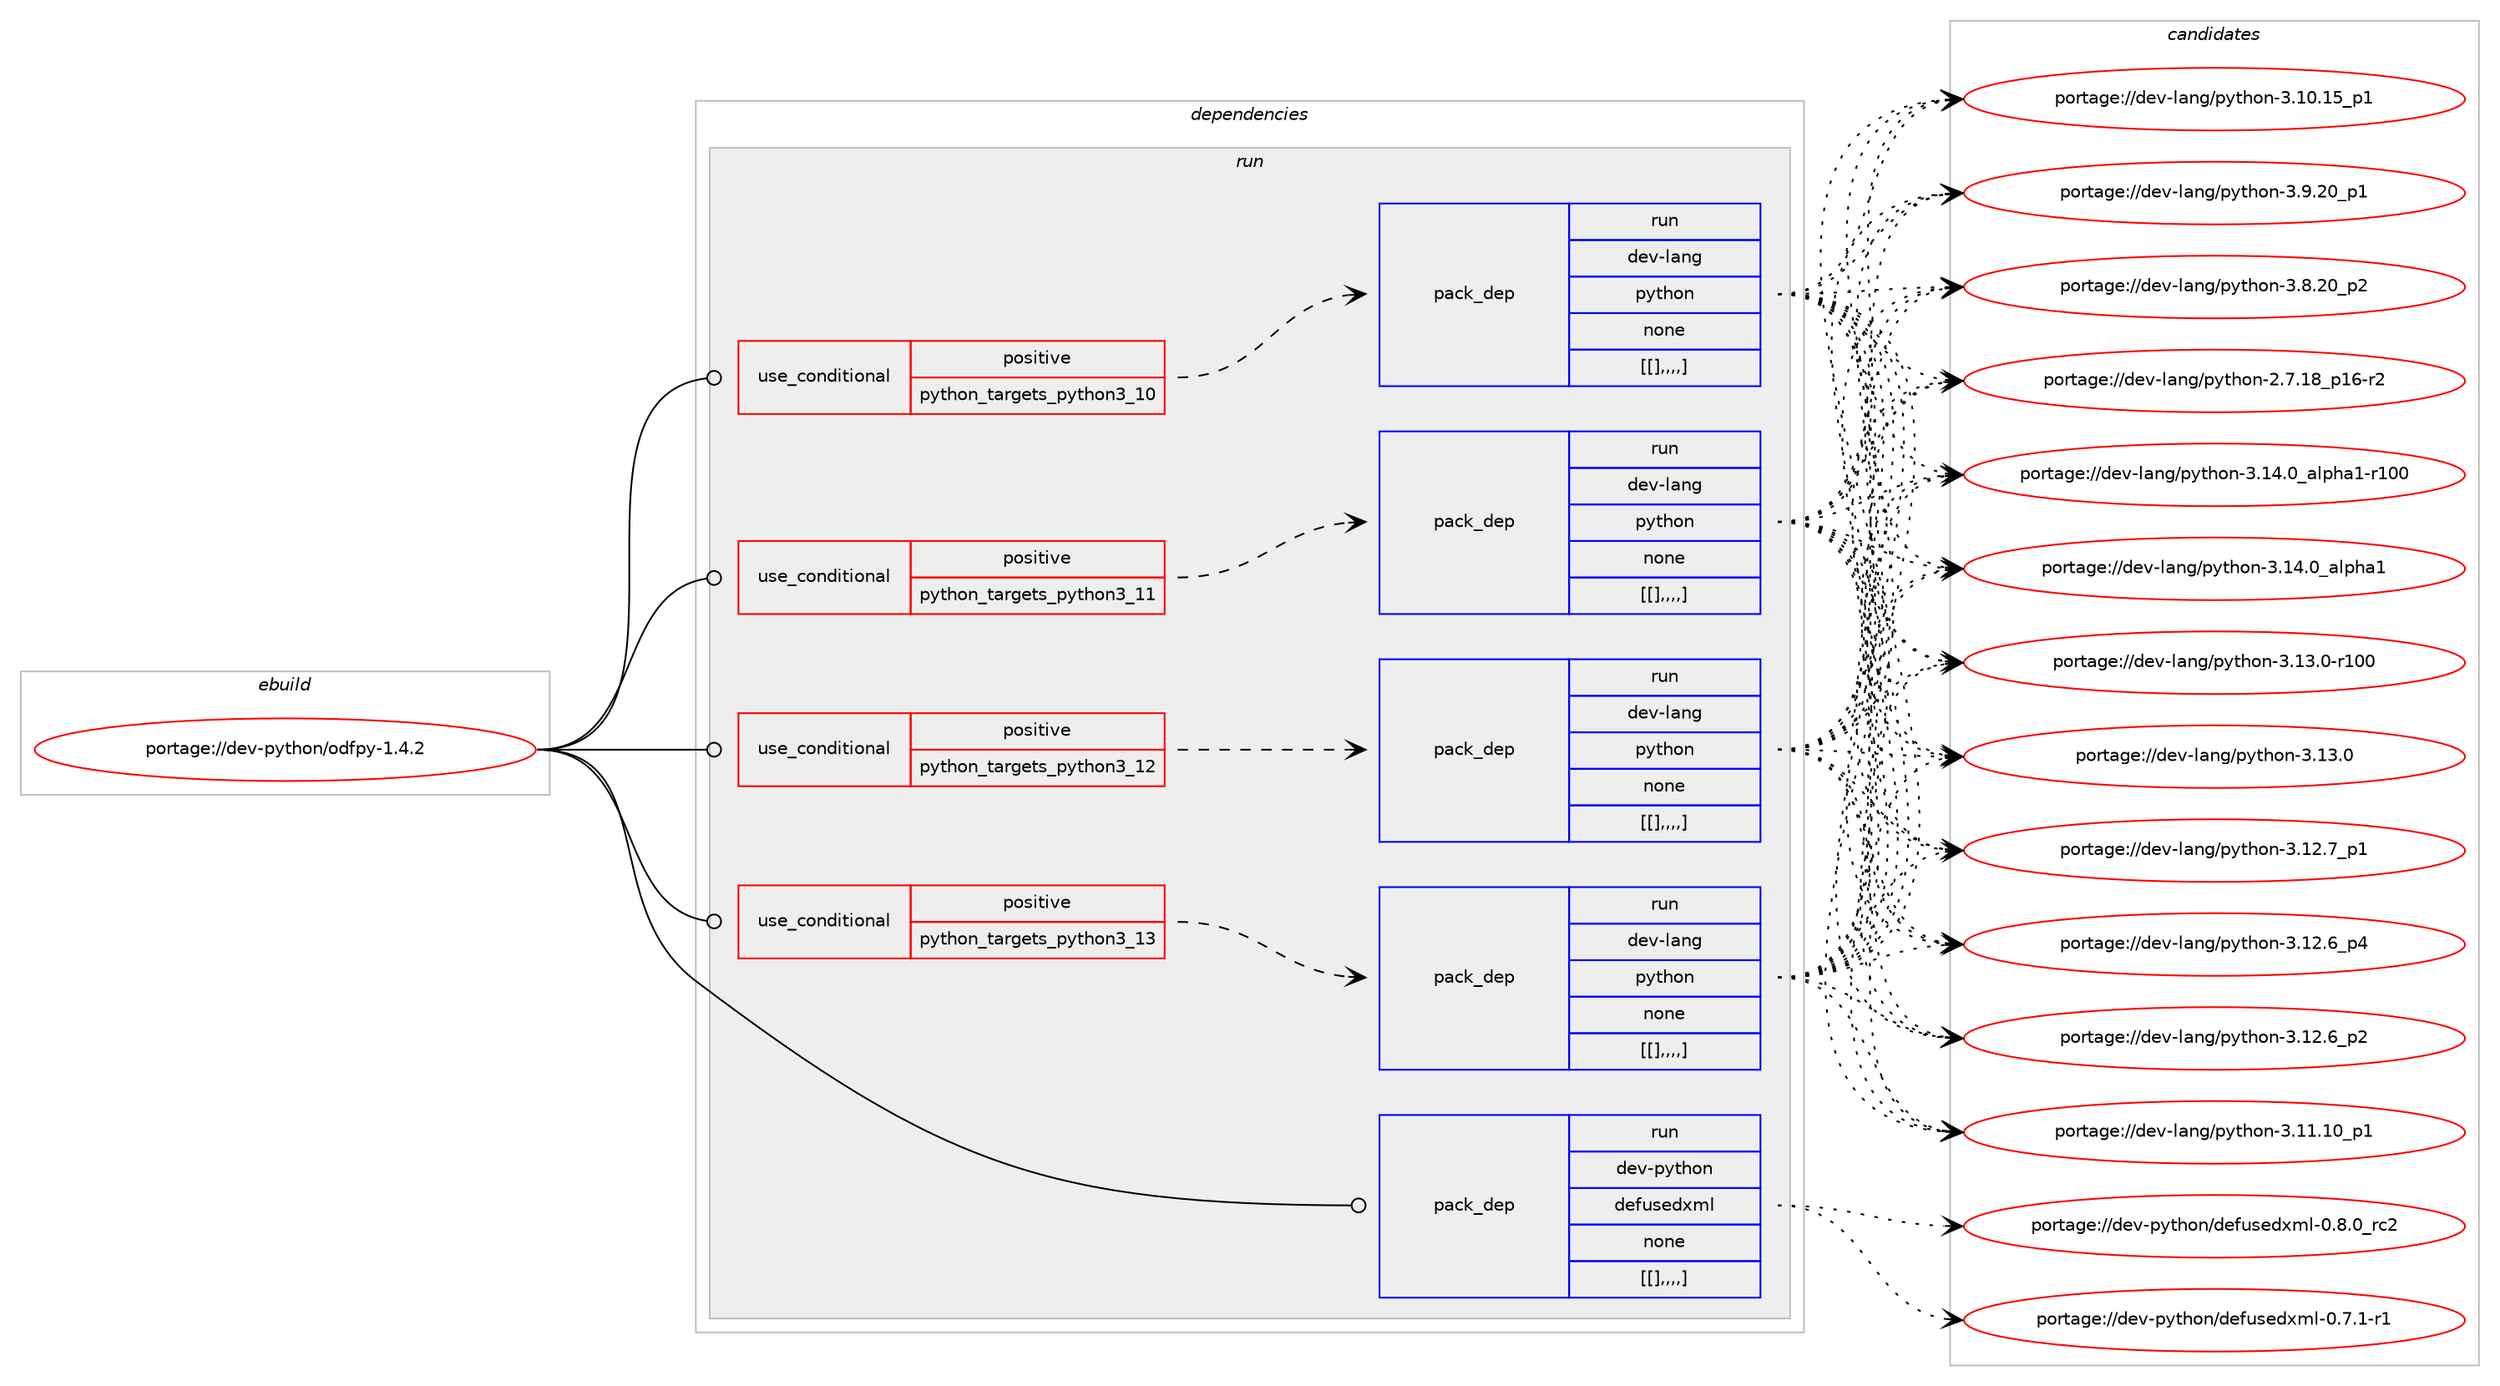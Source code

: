 digraph prolog {

# *************
# Graph options
# *************

newrank=true;
concentrate=true;
compound=true;
graph [rankdir=LR,fontname=Helvetica,fontsize=10,ranksep=1.5];#, ranksep=2.5, nodesep=0.2];
edge  [arrowhead=vee];
node  [fontname=Helvetica,fontsize=10];

# **********
# The ebuild
# **********

subgraph cluster_leftcol {
color=gray;
label=<<i>ebuild</i>>;
id [label="portage://dev-python/odfpy-1.4.2", color=red, width=4, href="../dev-python/odfpy-1.4.2.svg"];
}

# ****************
# The dependencies
# ****************

subgraph cluster_midcol {
color=gray;
label=<<i>dependencies</i>>;
subgraph cluster_compile {
fillcolor="#eeeeee";
style=filled;
label=<<i>compile</i>>;
}
subgraph cluster_compileandrun {
fillcolor="#eeeeee";
style=filled;
label=<<i>compile and run</i>>;
}
subgraph cluster_run {
fillcolor="#eeeeee";
style=filled;
label=<<i>run</i>>;
subgraph cond37775 {
dependency158794 [label=<<TABLE BORDER="0" CELLBORDER="1" CELLSPACING="0" CELLPADDING="4"><TR><TD ROWSPAN="3" CELLPADDING="10">use_conditional</TD></TR><TR><TD>positive</TD></TR><TR><TD>python_targets_python3_10</TD></TR></TABLE>>, shape=none, color=red];
subgraph pack119703 {
dependency158804 [label=<<TABLE BORDER="0" CELLBORDER="1" CELLSPACING="0" CELLPADDING="4" WIDTH="220"><TR><TD ROWSPAN="6" CELLPADDING="30">pack_dep</TD></TR><TR><TD WIDTH="110">run</TD></TR><TR><TD>dev-lang</TD></TR><TR><TD>python</TD></TR><TR><TD>none</TD></TR><TR><TD>[[],,,,]</TD></TR></TABLE>>, shape=none, color=blue];
}
dependency158794:e -> dependency158804:w [weight=20,style="dashed",arrowhead="vee"];
}
id:e -> dependency158794:w [weight=20,style="solid",arrowhead="odot"];
subgraph cond37791 {
dependency158809 [label=<<TABLE BORDER="0" CELLBORDER="1" CELLSPACING="0" CELLPADDING="4"><TR><TD ROWSPAN="3" CELLPADDING="10">use_conditional</TD></TR><TR><TD>positive</TD></TR><TR><TD>python_targets_python3_11</TD></TR></TABLE>>, shape=none, color=red];
subgraph pack119726 {
dependency158844 [label=<<TABLE BORDER="0" CELLBORDER="1" CELLSPACING="0" CELLPADDING="4" WIDTH="220"><TR><TD ROWSPAN="6" CELLPADDING="30">pack_dep</TD></TR><TR><TD WIDTH="110">run</TD></TR><TR><TD>dev-lang</TD></TR><TR><TD>python</TD></TR><TR><TD>none</TD></TR><TR><TD>[[],,,,]</TD></TR></TABLE>>, shape=none, color=blue];
}
dependency158809:e -> dependency158844:w [weight=20,style="dashed",arrowhead="vee"];
}
id:e -> dependency158809:w [weight=20,style="solid",arrowhead="odot"];
subgraph cond37809 {
dependency158885 [label=<<TABLE BORDER="0" CELLBORDER="1" CELLSPACING="0" CELLPADDING="4"><TR><TD ROWSPAN="3" CELLPADDING="10">use_conditional</TD></TR><TR><TD>positive</TD></TR><TR><TD>python_targets_python3_12</TD></TR></TABLE>>, shape=none, color=red];
subgraph pack119754 {
dependency158890 [label=<<TABLE BORDER="0" CELLBORDER="1" CELLSPACING="0" CELLPADDING="4" WIDTH="220"><TR><TD ROWSPAN="6" CELLPADDING="30">pack_dep</TD></TR><TR><TD WIDTH="110">run</TD></TR><TR><TD>dev-lang</TD></TR><TR><TD>python</TD></TR><TR><TD>none</TD></TR><TR><TD>[[],,,,]</TD></TR></TABLE>>, shape=none, color=blue];
}
dependency158885:e -> dependency158890:w [weight=20,style="dashed",arrowhead="vee"];
}
id:e -> dependency158885:w [weight=20,style="solid",arrowhead="odot"];
subgraph cond37854 {
dependency158988 [label=<<TABLE BORDER="0" CELLBORDER="1" CELLSPACING="0" CELLPADDING="4"><TR><TD ROWSPAN="3" CELLPADDING="10">use_conditional</TD></TR><TR><TD>positive</TD></TR><TR><TD>python_targets_python3_13</TD></TR></TABLE>>, shape=none, color=red];
subgraph pack119832 {
dependency159006 [label=<<TABLE BORDER="0" CELLBORDER="1" CELLSPACING="0" CELLPADDING="4" WIDTH="220"><TR><TD ROWSPAN="6" CELLPADDING="30">pack_dep</TD></TR><TR><TD WIDTH="110">run</TD></TR><TR><TD>dev-lang</TD></TR><TR><TD>python</TD></TR><TR><TD>none</TD></TR><TR><TD>[[],,,,]</TD></TR></TABLE>>, shape=none, color=blue];
}
dependency158988:e -> dependency159006:w [weight=20,style="dashed",arrowhead="vee"];
}
id:e -> dependency158988:w [weight=20,style="solid",arrowhead="odot"];
subgraph pack119836 {
dependency159047 [label=<<TABLE BORDER="0" CELLBORDER="1" CELLSPACING="0" CELLPADDING="4" WIDTH="220"><TR><TD ROWSPAN="6" CELLPADDING="30">pack_dep</TD></TR><TR><TD WIDTH="110">run</TD></TR><TR><TD>dev-python</TD></TR><TR><TD>defusedxml</TD></TR><TR><TD>none</TD></TR><TR><TD>[[],,,,]</TD></TR></TABLE>>, shape=none, color=blue];
}
id:e -> dependency159047:w [weight=20,style="solid",arrowhead="odot"];
}
}

# **************
# The candidates
# **************

subgraph cluster_choices {
rank=same;
color=gray;
label=<<i>candidates</i>>;

subgraph choice119413 {
color=black;
nodesep=1;
choice100101118451089711010347112121116104111110455146495246489597108112104974945114494848 [label="portage://dev-lang/python-3.14.0_alpha1-r100", color=red, width=4,href="../dev-lang/python-3.14.0_alpha1-r100.svg"];
choice1001011184510897110103471121211161041111104551464952464895971081121049749 [label="portage://dev-lang/python-3.14.0_alpha1", color=red, width=4,href="../dev-lang/python-3.14.0_alpha1.svg"];
choice1001011184510897110103471121211161041111104551464951464845114494848 [label="portage://dev-lang/python-3.13.0-r100", color=red, width=4,href="../dev-lang/python-3.13.0-r100.svg"];
choice10010111845108971101034711212111610411111045514649514648 [label="portage://dev-lang/python-3.13.0", color=red, width=4,href="../dev-lang/python-3.13.0.svg"];
choice100101118451089711010347112121116104111110455146495046559511249 [label="portage://dev-lang/python-3.12.7_p1", color=red, width=4,href="../dev-lang/python-3.12.7_p1.svg"];
choice100101118451089711010347112121116104111110455146495046549511252 [label="portage://dev-lang/python-3.12.6_p4", color=red, width=4,href="../dev-lang/python-3.12.6_p4.svg"];
choice100101118451089711010347112121116104111110455146495046549511250 [label="portage://dev-lang/python-3.12.6_p2", color=red, width=4,href="../dev-lang/python-3.12.6_p2.svg"];
choice10010111845108971101034711212111610411111045514649494649489511249 [label="portage://dev-lang/python-3.11.10_p1", color=red, width=4,href="../dev-lang/python-3.11.10_p1.svg"];
choice10010111845108971101034711212111610411111045514649484649539511249 [label="portage://dev-lang/python-3.10.15_p1", color=red, width=4,href="../dev-lang/python-3.10.15_p1.svg"];
choice100101118451089711010347112121116104111110455146574650489511249 [label="portage://dev-lang/python-3.9.20_p1", color=red, width=4,href="../dev-lang/python-3.9.20_p1.svg"];
choice100101118451089711010347112121116104111110455146564650489511250 [label="portage://dev-lang/python-3.8.20_p2", color=red, width=4,href="../dev-lang/python-3.8.20_p2.svg"];
choice100101118451089711010347112121116104111110455046554649569511249544511450 [label="portage://dev-lang/python-2.7.18_p16-r2", color=red, width=4,href="../dev-lang/python-2.7.18_p16-r2.svg"];
dependency158804:e -> choice100101118451089711010347112121116104111110455146495246489597108112104974945114494848:w [style=dotted,weight="100"];
dependency158804:e -> choice1001011184510897110103471121211161041111104551464952464895971081121049749:w [style=dotted,weight="100"];
dependency158804:e -> choice1001011184510897110103471121211161041111104551464951464845114494848:w [style=dotted,weight="100"];
dependency158804:e -> choice10010111845108971101034711212111610411111045514649514648:w [style=dotted,weight="100"];
dependency158804:e -> choice100101118451089711010347112121116104111110455146495046559511249:w [style=dotted,weight="100"];
dependency158804:e -> choice100101118451089711010347112121116104111110455146495046549511252:w [style=dotted,weight="100"];
dependency158804:e -> choice100101118451089711010347112121116104111110455146495046549511250:w [style=dotted,weight="100"];
dependency158804:e -> choice10010111845108971101034711212111610411111045514649494649489511249:w [style=dotted,weight="100"];
dependency158804:e -> choice10010111845108971101034711212111610411111045514649484649539511249:w [style=dotted,weight="100"];
dependency158804:e -> choice100101118451089711010347112121116104111110455146574650489511249:w [style=dotted,weight="100"];
dependency158804:e -> choice100101118451089711010347112121116104111110455146564650489511250:w [style=dotted,weight="100"];
dependency158804:e -> choice100101118451089711010347112121116104111110455046554649569511249544511450:w [style=dotted,weight="100"];
}
subgraph choice119421 {
color=black;
nodesep=1;
choice100101118451089711010347112121116104111110455146495246489597108112104974945114494848 [label="portage://dev-lang/python-3.14.0_alpha1-r100", color=red, width=4,href="../dev-lang/python-3.14.0_alpha1-r100.svg"];
choice1001011184510897110103471121211161041111104551464952464895971081121049749 [label="portage://dev-lang/python-3.14.0_alpha1", color=red, width=4,href="../dev-lang/python-3.14.0_alpha1.svg"];
choice1001011184510897110103471121211161041111104551464951464845114494848 [label="portage://dev-lang/python-3.13.0-r100", color=red, width=4,href="../dev-lang/python-3.13.0-r100.svg"];
choice10010111845108971101034711212111610411111045514649514648 [label="portage://dev-lang/python-3.13.0", color=red, width=4,href="../dev-lang/python-3.13.0.svg"];
choice100101118451089711010347112121116104111110455146495046559511249 [label="portage://dev-lang/python-3.12.7_p1", color=red, width=4,href="../dev-lang/python-3.12.7_p1.svg"];
choice100101118451089711010347112121116104111110455146495046549511252 [label="portage://dev-lang/python-3.12.6_p4", color=red, width=4,href="../dev-lang/python-3.12.6_p4.svg"];
choice100101118451089711010347112121116104111110455146495046549511250 [label="portage://dev-lang/python-3.12.6_p2", color=red, width=4,href="../dev-lang/python-3.12.6_p2.svg"];
choice10010111845108971101034711212111610411111045514649494649489511249 [label="portage://dev-lang/python-3.11.10_p1", color=red, width=4,href="../dev-lang/python-3.11.10_p1.svg"];
choice10010111845108971101034711212111610411111045514649484649539511249 [label="portage://dev-lang/python-3.10.15_p1", color=red, width=4,href="../dev-lang/python-3.10.15_p1.svg"];
choice100101118451089711010347112121116104111110455146574650489511249 [label="portage://dev-lang/python-3.9.20_p1", color=red, width=4,href="../dev-lang/python-3.9.20_p1.svg"];
choice100101118451089711010347112121116104111110455146564650489511250 [label="portage://dev-lang/python-3.8.20_p2", color=red, width=4,href="../dev-lang/python-3.8.20_p2.svg"];
choice100101118451089711010347112121116104111110455046554649569511249544511450 [label="portage://dev-lang/python-2.7.18_p16-r2", color=red, width=4,href="../dev-lang/python-2.7.18_p16-r2.svg"];
dependency158844:e -> choice100101118451089711010347112121116104111110455146495246489597108112104974945114494848:w [style=dotted,weight="100"];
dependency158844:e -> choice1001011184510897110103471121211161041111104551464952464895971081121049749:w [style=dotted,weight="100"];
dependency158844:e -> choice1001011184510897110103471121211161041111104551464951464845114494848:w [style=dotted,weight="100"];
dependency158844:e -> choice10010111845108971101034711212111610411111045514649514648:w [style=dotted,weight="100"];
dependency158844:e -> choice100101118451089711010347112121116104111110455146495046559511249:w [style=dotted,weight="100"];
dependency158844:e -> choice100101118451089711010347112121116104111110455146495046549511252:w [style=dotted,weight="100"];
dependency158844:e -> choice100101118451089711010347112121116104111110455146495046549511250:w [style=dotted,weight="100"];
dependency158844:e -> choice10010111845108971101034711212111610411111045514649494649489511249:w [style=dotted,weight="100"];
dependency158844:e -> choice10010111845108971101034711212111610411111045514649484649539511249:w [style=dotted,weight="100"];
dependency158844:e -> choice100101118451089711010347112121116104111110455146574650489511249:w [style=dotted,weight="100"];
dependency158844:e -> choice100101118451089711010347112121116104111110455146564650489511250:w [style=dotted,weight="100"];
dependency158844:e -> choice100101118451089711010347112121116104111110455046554649569511249544511450:w [style=dotted,weight="100"];
}
subgraph choice119432 {
color=black;
nodesep=1;
choice100101118451089711010347112121116104111110455146495246489597108112104974945114494848 [label="portage://dev-lang/python-3.14.0_alpha1-r100", color=red, width=4,href="../dev-lang/python-3.14.0_alpha1-r100.svg"];
choice1001011184510897110103471121211161041111104551464952464895971081121049749 [label="portage://dev-lang/python-3.14.0_alpha1", color=red, width=4,href="../dev-lang/python-3.14.0_alpha1.svg"];
choice1001011184510897110103471121211161041111104551464951464845114494848 [label="portage://dev-lang/python-3.13.0-r100", color=red, width=4,href="../dev-lang/python-3.13.0-r100.svg"];
choice10010111845108971101034711212111610411111045514649514648 [label="portage://dev-lang/python-3.13.0", color=red, width=4,href="../dev-lang/python-3.13.0.svg"];
choice100101118451089711010347112121116104111110455146495046559511249 [label="portage://dev-lang/python-3.12.7_p1", color=red, width=4,href="../dev-lang/python-3.12.7_p1.svg"];
choice100101118451089711010347112121116104111110455146495046549511252 [label="portage://dev-lang/python-3.12.6_p4", color=red, width=4,href="../dev-lang/python-3.12.6_p4.svg"];
choice100101118451089711010347112121116104111110455146495046549511250 [label="portage://dev-lang/python-3.12.6_p2", color=red, width=4,href="../dev-lang/python-3.12.6_p2.svg"];
choice10010111845108971101034711212111610411111045514649494649489511249 [label="portage://dev-lang/python-3.11.10_p1", color=red, width=4,href="../dev-lang/python-3.11.10_p1.svg"];
choice10010111845108971101034711212111610411111045514649484649539511249 [label="portage://dev-lang/python-3.10.15_p1", color=red, width=4,href="../dev-lang/python-3.10.15_p1.svg"];
choice100101118451089711010347112121116104111110455146574650489511249 [label="portage://dev-lang/python-3.9.20_p1", color=red, width=4,href="../dev-lang/python-3.9.20_p1.svg"];
choice100101118451089711010347112121116104111110455146564650489511250 [label="portage://dev-lang/python-3.8.20_p2", color=red, width=4,href="../dev-lang/python-3.8.20_p2.svg"];
choice100101118451089711010347112121116104111110455046554649569511249544511450 [label="portage://dev-lang/python-2.7.18_p16-r2", color=red, width=4,href="../dev-lang/python-2.7.18_p16-r2.svg"];
dependency158890:e -> choice100101118451089711010347112121116104111110455146495246489597108112104974945114494848:w [style=dotted,weight="100"];
dependency158890:e -> choice1001011184510897110103471121211161041111104551464952464895971081121049749:w [style=dotted,weight="100"];
dependency158890:e -> choice1001011184510897110103471121211161041111104551464951464845114494848:w [style=dotted,weight="100"];
dependency158890:e -> choice10010111845108971101034711212111610411111045514649514648:w [style=dotted,weight="100"];
dependency158890:e -> choice100101118451089711010347112121116104111110455146495046559511249:w [style=dotted,weight="100"];
dependency158890:e -> choice100101118451089711010347112121116104111110455146495046549511252:w [style=dotted,weight="100"];
dependency158890:e -> choice100101118451089711010347112121116104111110455146495046549511250:w [style=dotted,weight="100"];
dependency158890:e -> choice10010111845108971101034711212111610411111045514649494649489511249:w [style=dotted,weight="100"];
dependency158890:e -> choice10010111845108971101034711212111610411111045514649484649539511249:w [style=dotted,weight="100"];
dependency158890:e -> choice100101118451089711010347112121116104111110455146574650489511249:w [style=dotted,weight="100"];
dependency158890:e -> choice100101118451089711010347112121116104111110455146564650489511250:w [style=dotted,weight="100"];
dependency158890:e -> choice100101118451089711010347112121116104111110455046554649569511249544511450:w [style=dotted,weight="100"];
}
subgraph choice119449 {
color=black;
nodesep=1;
choice100101118451089711010347112121116104111110455146495246489597108112104974945114494848 [label="portage://dev-lang/python-3.14.0_alpha1-r100", color=red, width=4,href="../dev-lang/python-3.14.0_alpha1-r100.svg"];
choice1001011184510897110103471121211161041111104551464952464895971081121049749 [label="portage://dev-lang/python-3.14.0_alpha1", color=red, width=4,href="../dev-lang/python-3.14.0_alpha1.svg"];
choice1001011184510897110103471121211161041111104551464951464845114494848 [label="portage://dev-lang/python-3.13.0-r100", color=red, width=4,href="../dev-lang/python-3.13.0-r100.svg"];
choice10010111845108971101034711212111610411111045514649514648 [label="portage://dev-lang/python-3.13.0", color=red, width=4,href="../dev-lang/python-3.13.0.svg"];
choice100101118451089711010347112121116104111110455146495046559511249 [label="portage://dev-lang/python-3.12.7_p1", color=red, width=4,href="../dev-lang/python-3.12.7_p1.svg"];
choice100101118451089711010347112121116104111110455146495046549511252 [label="portage://dev-lang/python-3.12.6_p4", color=red, width=4,href="../dev-lang/python-3.12.6_p4.svg"];
choice100101118451089711010347112121116104111110455146495046549511250 [label="portage://dev-lang/python-3.12.6_p2", color=red, width=4,href="../dev-lang/python-3.12.6_p2.svg"];
choice10010111845108971101034711212111610411111045514649494649489511249 [label="portage://dev-lang/python-3.11.10_p1", color=red, width=4,href="../dev-lang/python-3.11.10_p1.svg"];
choice10010111845108971101034711212111610411111045514649484649539511249 [label="portage://dev-lang/python-3.10.15_p1", color=red, width=4,href="../dev-lang/python-3.10.15_p1.svg"];
choice100101118451089711010347112121116104111110455146574650489511249 [label="portage://dev-lang/python-3.9.20_p1", color=red, width=4,href="../dev-lang/python-3.9.20_p1.svg"];
choice100101118451089711010347112121116104111110455146564650489511250 [label="portage://dev-lang/python-3.8.20_p2", color=red, width=4,href="../dev-lang/python-3.8.20_p2.svg"];
choice100101118451089711010347112121116104111110455046554649569511249544511450 [label="portage://dev-lang/python-2.7.18_p16-r2", color=red, width=4,href="../dev-lang/python-2.7.18_p16-r2.svg"];
dependency159006:e -> choice100101118451089711010347112121116104111110455146495246489597108112104974945114494848:w [style=dotted,weight="100"];
dependency159006:e -> choice1001011184510897110103471121211161041111104551464952464895971081121049749:w [style=dotted,weight="100"];
dependency159006:e -> choice1001011184510897110103471121211161041111104551464951464845114494848:w [style=dotted,weight="100"];
dependency159006:e -> choice10010111845108971101034711212111610411111045514649514648:w [style=dotted,weight="100"];
dependency159006:e -> choice100101118451089711010347112121116104111110455146495046559511249:w [style=dotted,weight="100"];
dependency159006:e -> choice100101118451089711010347112121116104111110455146495046549511252:w [style=dotted,weight="100"];
dependency159006:e -> choice100101118451089711010347112121116104111110455146495046549511250:w [style=dotted,weight="100"];
dependency159006:e -> choice10010111845108971101034711212111610411111045514649494649489511249:w [style=dotted,weight="100"];
dependency159006:e -> choice10010111845108971101034711212111610411111045514649484649539511249:w [style=dotted,weight="100"];
dependency159006:e -> choice100101118451089711010347112121116104111110455146574650489511249:w [style=dotted,weight="100"];
dependency159006:e -> choice100101118451089711010347112121116104111110455146564650489511250:w [style=dotted,weight="100"];
dependency159006:e -> choice100101118451089711010347112121116104111110455046554649569511249544511450:w [style=dotted,weight="100"];
}
subgraph choice119468 {
color=black;
nodesep=1;
choice1001011184511212111610411111047100101102117115101100120109108454846564648951149950 [label="portage://dev-python/defusedxml-0.8.0_rc2", color=red, width=4,href="../dev-python/defusedxml-0.8.0_rc2.svg"];
choice10010111845112121116104111110471001011021171151011001201091084548465546494511449 [label="portage://dev-python/defusedxml-0.7.1-r1", color=red, width=4,href="../dev-python/defusedxml-0.7.1-r1.svg"];
dependency159047:e -> choice1001011184511212111610411111047100101102117115101100120109108454846564648951149950:w [style=dotted,weight="100"];
dependency159047:e -> choice10010111845112121116104111110471001011021171151011001201091084548465546494511449:w [style=dotted,weight="100"];
}
}

}

